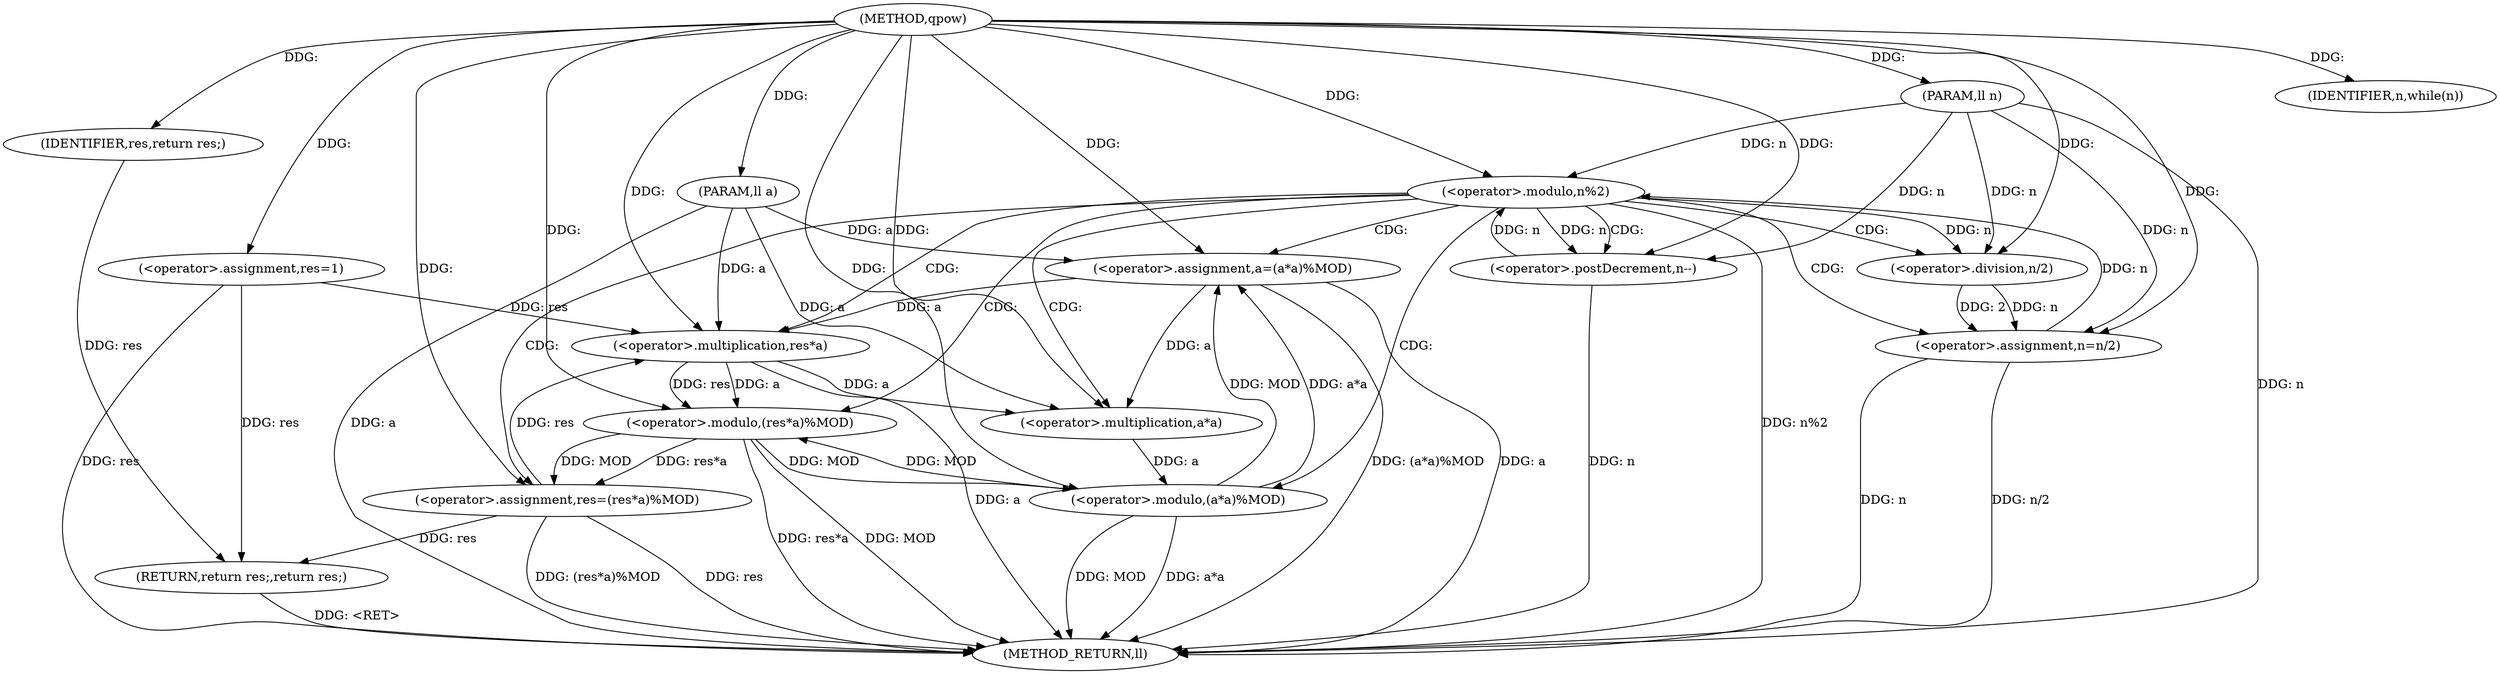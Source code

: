 digraph "qpow" {  
"1000119" [label = "(METHOD,qpow)" ]
"1000160" [label = "(METHOD_RETURN,ll)" ]
"1000120" [label = "(PARAM,ll a)" ]
"1000121" [label = "(PARAM,ll n)" ]
"1000124" [label = "(<operator>.assignment,res=1)" ]
"1000158" [label = "(RETURN,return res;,return res;)" ]
"1000128" [label = "(IDENTIFIER,n,while(n))" ]
"1000159" [label = "(IDENTIFIER,res,return res;)" ]
"1000131" [label = "(<operator>.modulo,n%2)" ]
"1000135" [label = "(<operator>.assignment,res=(res*a)%MOD)" ]
"1000142" [label = "(<operator>.postDecrement,n--)" ]
"1000146" [label = "(<operator>.assignment,n=n/2)" ]
"1000151" [label = "(<operator>.assignment,a=(a*a)%MOD)" ]
"1000137" [label = "(<operator>.modulo,(res*a)%MOD)" ]
"1000138" [label = "(<operator>.multiplication,res*a)" ]
"1000148" [label = "(<operator>.division,n/2)" ]
"1000153" [label = "(<operator>.modulo,(a*a)%MOD)" ]
"1000154" [label = "(<operator>.multiplication,a*a)" ]
  "1000158" -> "1000160"  [ label = "DDG: <RET>"] 
  "1000120" -> "1000160"  [ label = "DDG: a"] 
  "1000121" -> "1000160"  [ label = "DDG: n"] 
  "1000124" -> "1000160"  [ label = "DDG: res"] 
  "1000131" -> "1000160"  [ label = "DDG: n%2"] 
  "1000146" -> "1000160"  [ label = "DDG: n"] 
  "1000146" -> "1000160"  [ label = "DDG: n/2"] 
  "1000151" -> "1000160"  [ label = "DDG: a"] 
  "1000153" -> "1000160"  [ label = "DDG: a*a"] 
  "1000153" -> "1000160"  [ label = "DDG: MOD"] 
  "1000151" -> "1000160"  [ label = "DDG: (a*a)%MOD"] 
  "1000135" -> "1000160"  [ label = "DDG: res"] 
  "1000138" -> "1000160"  [ label = "DDG: a"] 
  "1000137" -> "1000160"  [ label = "DDG: res*a"] 
  "1000137" -> "1000160"  [ label = "DDG: MOD"] 
  "1000135" -> "1000160"  [ label = "DDG: (res*a)%MOD"] 
  "1000142" -> "1000160"  [ label = "DDG: n"] 
  "1000119" -> "1000120"  [ label = "DDG: "] 
  "1000119" -> "1000121"  [ label = "DDG: "] 
  "1000119" -> "1000124"  [ label = "DDG: "] 
  "1000159" -> "1000158"  [ label = "DDG: res"] 
  "1000124" -> "1000158"  [ label = "DDG: res"] 
  "1000135" -> "1000158"  [ label = "DDG: res"] 
  "1000119" -> "1000128"  [ label = "DDG: "] 
  "1000119" -> "1000159"  [ label = "DDG: "] 
  "1000146" -> "1000131"  [ label = "DDG: n"] 
  "1000142" -> "1000131"  [ label = "DDG: n"] 
  "1000121" -> "1000131"  [ label = "DDG: n"] 
  "1000119" -> "1000131"  [ label = "DDG: "] 
  "1000137" -> "1000135"  [ label = "DDG: MOD"] 
  "1000137" -> "1000135"  [ label = "DDG: res*a"] 
  "1000119" -> "1000135"  [ label = "DDG: "] 
  "1000131" -> "1000142"  [ label = "DDG: n"] 
  "1000121" -> "1000142"  [ label = "DDG: n"] 
  "1000119" -> "1000142"  [ label = "DDG: "] 
  "1000148" -> "1000146"  [ label = "DDG: 2"] 
  "1000148" -> "1000146"  [ label = "DDG: n"] 
  "1000153" -> "1000151"  [ label = "DDG: a*a"] 
  "1000153" -> "1000151"  [ label = "DDG: MOD"] 
  "1000138" -> "1000137"  [ label = "DDG: res"] 
  "1000138" -> "1000137"  [ label = "DDG: a"] 
  "1000153" -> "1000137"  [ label = "DDG: MOD"] 
  "1000119" -> "1000137"  [ label = "DDG: "] 
  "1000121" -> "1000146"  [ label = "DDG: n"] 
  "1000119" -> "1000146"  [ label = "DDG: "] 
  "1000120" -> "1000151"  [ label = "DDG: a"] 
  "1000119" -> "1000151"  [ label = "DDG: "] 
  "1000124" -> "1000138"  [ label = "DDG: res"] 
  "1000135" -> "1000138"  [ label = "DDG: res"] 
  "1000119" -> "1000138"  [ label = "DDG: "] 
  "1000151" -> "1000138"  [ label = "DDG: a"] 
  "1000120" -> "1000138"  [ label = "DDG: a"] 
  "1000131" -> "1000148"  [ label = "DDG: n"] 
  "1000121" -> "1000148"  [ label = "DDG: n"] 
  "1000119" -> "1000148"  [ label = "DDG: "] 
  "1000154" -> "1000153"  [ label = "DDG: a"] 
  "1000137" -> "1000153"  [ label = "DDG: MOD"] 
  "1000119" -> "1000153"  [ label = "DDG: "] 
  "1000151" -> "1000154"  [ label = "DDG: a"] 
  "1000138" -> "1000154"  [ label = "DDG: a"] 
  "1000120" -> "1000154"  [ label = "DDG: a"] 
  "1000119" -> "1000154"  [ label = "DDG: "] 
  "1000131" -> "1000153"  [ label = "CDG: "] 
  "1000131" -> "1000142"  [ label = "CDG: "] 
  "1000131" -> "1000137"  [ label = "CDG: "] 
  "1000131" -> "1000154"  [ label = "CDG: "] 
  "1000131" -> "1000151"  [ label = "CDG: "] 
  "1000131" -> "1000135"  [ label = "CDG: "] 
  "1000131" -> "1000148"  [ label = "CDG: "] 
  "1000131" -> "1000146"  [ label = "CDG: "] 
  "1000131" -> "1000138"  [ label = "CDG: "] 
}

